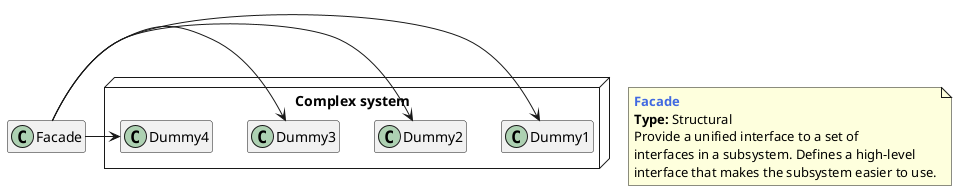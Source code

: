 @startuml Facade

note as N1
    <b><color:royalBlue>Facade</color></b>
    <b>Type:</b> Structural
    Provide a unified interface to a set of
    interfaces in a subsystem. Defines a high-level
    interface that makes the subsystem easier to use.
end note


class Facade

package "Complex system" <<Node>> {
    class Dummy1
    class Dummy2
    class Dummy3
    class Dummy4 
}

hide empty members

Facade -> Dummy1
Facade -> Dummy2
Facade -> Dummy3
Facade -> Dummy4


@enduml